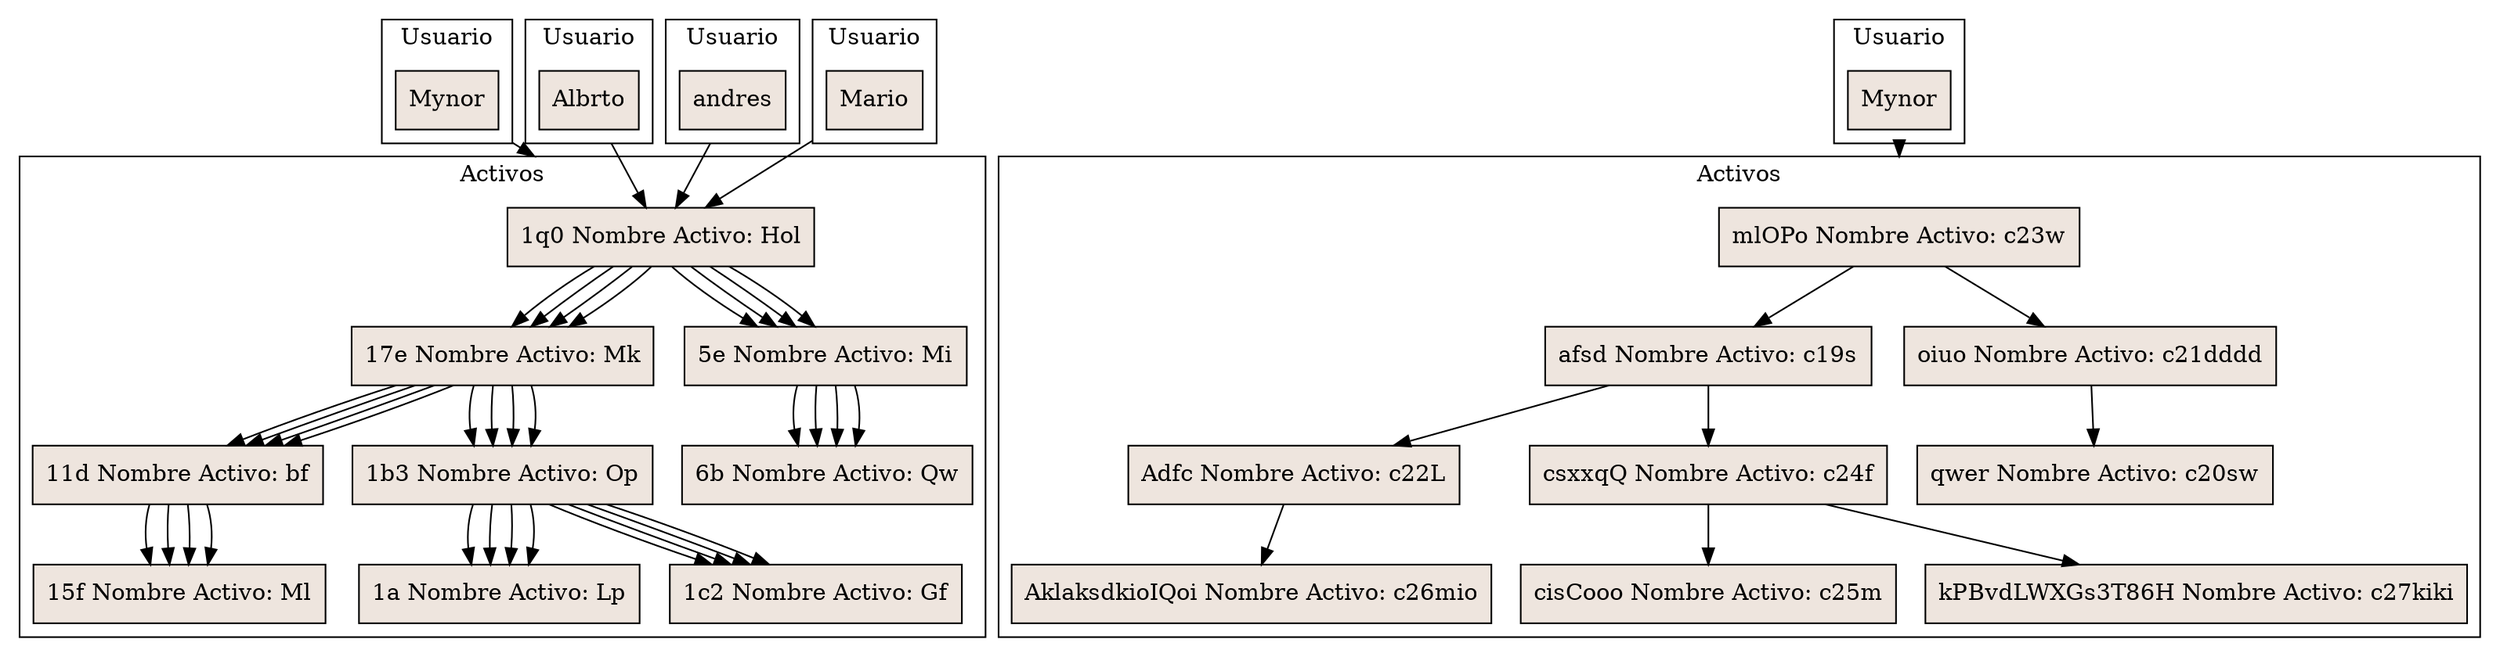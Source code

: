 digraph a{
node[shape = record, style=filled, fillcolor=seashell2];
compound = true
                                  subgraph cluster0                                  {
                                  label = "Usuario";
                                  Titulo0                                  [label="Mynor"]
                                  }
                                  subgraph cluster1                                  {
                                  label ="Activos"                                                                    								D1q0[label = "1q0 Nombre Activo: Hol"]
								D17e[label = "1q0 Nombre Activo: Hol"]
								D1q0-> D17e
								D5e[label = "1q0 Nombre Activo: Hol"]
								D1q0-> D5e
								D17e[label = "17e Nombre Activo: Mk"]
								D11d[label = "17e Nombre Activo: Mk"]
								D17e-> D11d
								D1b3[label = "17e Nombre Activo: Mk"]
								D17e-> D1b3
								D11d[label = "11d Nombre Activo: bf"]
								D15f[label = "15f Nombre Activo: Ml"]
								D15f[label = "11d Nombre Activo: bf"]
								D11d-> D15f
								D15f[label = "15f Nombre Activo: Ml"]
								D1b3[label = "1b3 Nombre Activo: Op"]
								D1a[label = "1b3 Nombre Activo: Op"]
								D1b3-> D1a
								D1c2[label = "1b3 Nombre Activo: Op"]
								D1b3-> D1c2
								D1a[label = "1a Nombre Activo: Lp"]
								D1c2[label = "1c2 Nombre Activo: Gf"]
								D5e[label = "5e Nombre Activo: Mi"]
								D6b[label = "6b Nombre Activo: Qw"]
								D6b[label = "5e Nombre Activo: Mi"]
								D5e-> D6b
								D6b[label = "6b Nombre Activo: Qw"]
                                  }

                                  Titulo0                                  -> D1q0[ltail=cluster0 lhead=cluster1]
                                  ;
                                  subgraph cluster2                                  {
                                  label = "Usuario";
                                  Titulo2                                  [label="Albrto"]
                                  }
                                  subgraph cluster3                                  {
                                  label ="Activos"                                                                    								D1q0[label = "1q0 Nombre Activo: Hol"]
								D17e[label = "1q0 Nombre Activo: Hol"]
								D1q0-> D17e
								D5e[label = "1q0 Nombre Activo: Hol"]
								D1q0-> D5e
								D17e[label = "17e Nombre Activo: Mk"]
								D11d[label = "17e Nombre Activo: Mk"]
								D17e-> D11d
								D1b3[label = "17e Nombre Activo: Mk"]
								D17e-> D1b3
								D11d[label = "11d Nombre Activo: bf"]
								D15f[label = "15f Nombre Activo: Ml"]
								D15f[label = "11d Nombre Activo: bf"]
								D11d-> D15f
								D15f[label = "15f Nombre Activo: Ml"]
								D1b3[label = "1b3 Nombre Activo: Op"]
								D1a[label = "1b3 Nombre Activo: Op"]
								D1b3-> D1a
								D1c2[label = "1b3 Nombre Activo: Op"]
								D1b3-> D1c2
								D1a[label = "1a Nombre Activo: Lp"]
								D1c2[label = "1c2 Nombre Activo: Gf"]
								D5e[label = "5e Nombre Activo: Mi"]
								D6b[label = "6b Nombre Activo: Qw"]
								D6b[label = "5e Nombre Activo: Mi"]
								D5e-> D6b
								D6b[label = "6b Nombre Activo: Qw"]
                                  }

                                  Titulo2                                  -> D1q0[ltail=cluster2 lhead=cluster3]
                                  ;
                                  subgraph cluster6                                  {
                                  label = "Usuario";
                                  Titulo6                                  [label="andres"]
                                  }
                                  subgraph cluster7                                  {
                                  label ="Activos"                                                                    								D1q0[label = "1q0 Nombre Activo: Hol"]
								D17e[label = "1q0 Nombre Activo: Hol"]
								D1q0-> D17e
								D5e[label = "1q0 Nombre Activo: Hol"]
								D1q0-> D5e
								D17e[label = "17e Nombre Activo: Mk"]
								D11d[label = "17e Nombre Activo: Mk"]
								D17e-> D11d
								D1b3[label = "17e Nombre Activo: Mk"]
								D17e-> D1b3
								D11d[label = "11d Nombre Activo: bf"]
								D15f[label = "15f Nombre Activo: Ml"]
								D15f[label = "11d Nombre Activo: bf"]
								D11d-> D15f
								D15f[label = "15f Nombre Activo: Ml"]
								D1b3[label = "1b3 Nombre Activo: Op"]
								D1a[label = "1b3 Nombre Activo: Op"]
								D1b3-> D1a
								D1c2[label = "1b3 Nombre Activo: Op"]
								D1b3-> D1c2
								D1a[label = "1a Nombre Activo: Lp"]
								D1c2[label = "1c2 Nombre Activo: Gf"]
								D5e[label = "5e Nombre Activo: Mi"]
								D6b[label = "6b Nombre Activo: Qw"]
								D6b[label = "5e Nombre Activo: Mi"]
								D5e-> D6b
								D6b[label = "6b Nombre Activo: Qw"]
                                  }

                                  Titulo6                                  -> D1q0[ltail=cluster6 lhead=cluster7]
                                  ;
                                  subgraph cluster8                                  {
                                  label = "Usuario";
                                  Titulo8                                  [label="Mario"]
                                  }
                                  subgraph cluster9                                  {
                                  label ="Activos"                                                                    								D1q0[label = "1q0 Nombre Activo: Hol"]
								D17e[label = "1q0 Nombre Activo: Hol"]
								D1q0-> D17e
								D5e[label = "1q0 Nombre Activo: Hol"]
								D1q0-> D5e
								D17e[label = "17e Nombre Activo: Mk"]
								D11d[label = "17e Nombre Activo: Mk"]
								D17e-> D11d
								D1b3[label = "17e Nombre Activo: Mk"]
								D17e-> D1b3
								D11d[label = "11d Nombre Activo: bf"]
								D15f[label = "15f Nombre Activo: Ml"]
								D15f[label = "11d Nombre Activo: bf"]
								D11d-> D15f
								D15f[label = "15f Nombre Activo: Ml"]
								D1b3[label = "1b3 Nombre Activo: Op"]
								D1a[label = "1b3 Nombre Activo: Op"]
								D1b3-> D1a
								D1c2[label = "1b3 Nombre Activo: Op"]
								D1b3-> D1c2
								D1a[label = "1a Nombre Activo: Lp"]
								D1c2[label = "1c2 Nombre Activo: Gf"]
								D5e[label = "5e Nombre Activo: Mi"]
								D6b[label = "6b Nombre Activo: Qw"]
								D6b[label = "5e Nombre Activo: Mi"]
								D5e-> D6b
								D6b[label = "6b Nombre Activo: Qw"]
                                  }

                                  Titulo8                                  -> D1q0[ltail=cluster8 lhead=cluster9]
                                  ;
                                  subgraph cluster12                                  {
                                  label = "Usuario";
                                  Titulo12                                  [label="Mynor"]
                                  }
                                  subgraph cluster13                                  {
                                  label ="Activos"                                                                    								DmlOPo[label = "mlOPo Nombre Activo: c23w"]
								Dafsd[label = "mlOPo Nombre Activo: c23w"]
								DmlOPo-> Dafsd
								Doiuo[label = "mlOPo Nombre Activo: c23w"]
								DmlOPo-> Doiuo
								Dafsd[label = "afsd Nombre Activo: c19s"]
								DAdfc[label = "afsd Nombre Activo: c19s"]
								Dafsd-> DAdfc
								DcsxxqQ[label = "afsd Nombre Activo: c19s"]
								Dafsd-> DcsxxqQ
								DAdfc[label = "Adfc Nombre Activo: c22L"]
								DAklaksdkioIQoi[label = "AklaksdkioIQoi Nombre Activo: c26mio"]
								DAklaksdkioIQoi[label = "Adfc Nombre Activo: c22L"]
								DAdfc-> DAklaksdkioIQoi
								DAklaksdkioIQoi[label = "AklaksdkioIQoi Nombre Activo: c26mio"]
								DcsxxqQ[label = "csxxqQ Nombre Activo: c24f"]
								DcisCooo[label = "csxxqQ Nombre Activo: c24f"]
								DcsxxqQ-> DcisCooo
								DkPBvdLWXGs3T86H[label = "csxxqQ Nombre Activo: c24f"]
								DcsxxqQ-> DkPBvdLWXGs3T86H
								DcisCooo[label = "cisCooo Nombre Activo: c25m"]
								DkPBvdLWXGs3T86H[label = "kPBvdLWXGs3T86H Nombre Activo: c27kiki"]
								Doiuo[label = "oiuo Nombre Activo: c21dddd"]
								Dqwer[label = "qwer Nombre Activo: c20sw"]
								Dqwer[label = "oiuo Nombre Activo: c21dddd"]
								Doiuo-> Dqwer
								Dqwer[label = "qwer Nombre Activo: c20sw"]
                                  }

                                  Titulo12                                  -> DmlOPo[ltail=cluster12 lhead=cluster13]
                                  ;
}
